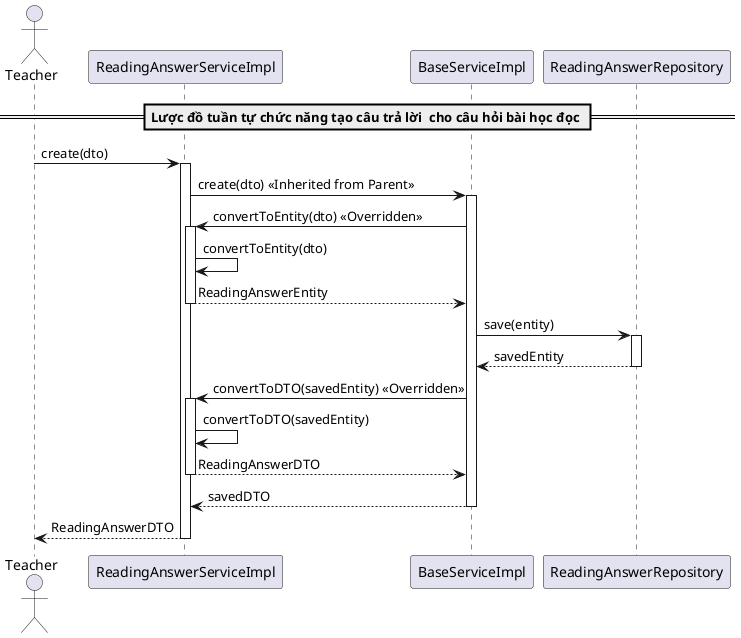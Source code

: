@startuml createReading

actor Teacher
participant "ReadingAnswerServiceImpl" as ReadingService
participant "BaseServiceImpl" as BaseService
participant "ReadingAnswerRepository" as Repository

== Lược đồ tuần tự chức năng tạo câu trả lời  cho câu hỏi bài học đọc ==
Teacher -> ReadingService: create(dto)
activate ReadingService

ReadingService -> BaseService: create(dto) << Inherited from Parent >>
activate BaseService

BaseService -> ReadingService: convertToEntity(dto) << Overridden >>
activate ReadingService
ReadingService -> ReadingService: convertToEntity(dto)
ReadingService --> BaseService: ReadingAnswerEntity
deactivate ReadingService

BaseService -> Repository: save(entity)
activate Repository
Repository --> BaseService: savedEntity
deactivate Repository

BaseService -> ReadingService: convertToDTO(savedEntity) << Overridden >>
activate ReadingService
ReadingService -> ReadingService: convertToDTO(savedEntity)
ReadingService --> BaseService: ReadingAnswerDTO
deactivate ReadingService

BaseService --> ReadingService: savedDTO
deactivate BaseService

ReadingService --> Teacher: ReadingAnswerDTO
deactivate ReadingService

@enduml
